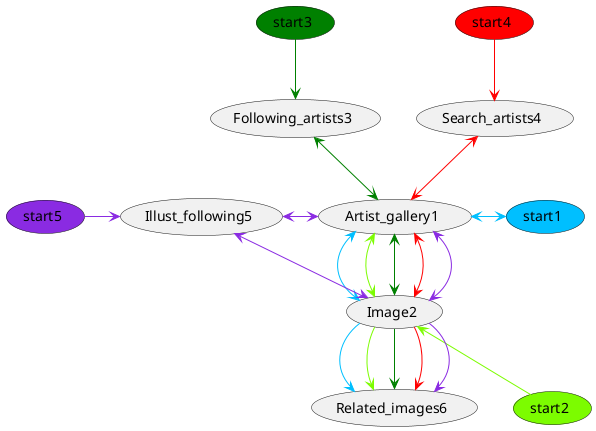 @startuml

usecase Artist_gallery1
usecase Image2
usecase Following_artists3
usecase Search_artists4
usecase Illust_following5
usecase Related_images6

usecase start1 #DeepSkyBlue
Artist_gallery1 <-[#DeepSkyBlue]right-> start1
Artist_gallery1 <-[#DeepSkyBlue]-> Image2

usecase start2 #LawnGreen
Artist_gallery1 <-[#LawnGreen]-> Image2
Image2 <-[#LawnGreen]- start2
Image2 -[#DeepSkyBlue]-> Related_images6
Image2 -[#LawnGreen]-> Related_images6
Image2 -[#green]-> Related_images6
Image2 -[#red]-> Related_images6
Image2 -[#BlueViolet]-> Related_images6

usecase start3 #green
Following_artists3 <-[#green]-> Artist_gallery1
Artist_gallery1 <-[#green]-> Image2
Following_artists3 <-[#green]up- start3

usecase start4 #red
Search_artists4 <-[#red]-> Artist_gallery1
Search_artists4 <-[#red]up- start4
Artist_gallery1 <-[#red]-> Image2

usecase start5 #BlueViolet
Illust_following5 <-[#BlueViolet]-> Image2
Illust_following5 <-[#BlueViolet]left- start5
Artist_gallery1 <-[#BlueViolet]-> Image2
Illust_following5 <-[#BlueViolet]right-> Artist_gallery1

@enduml
